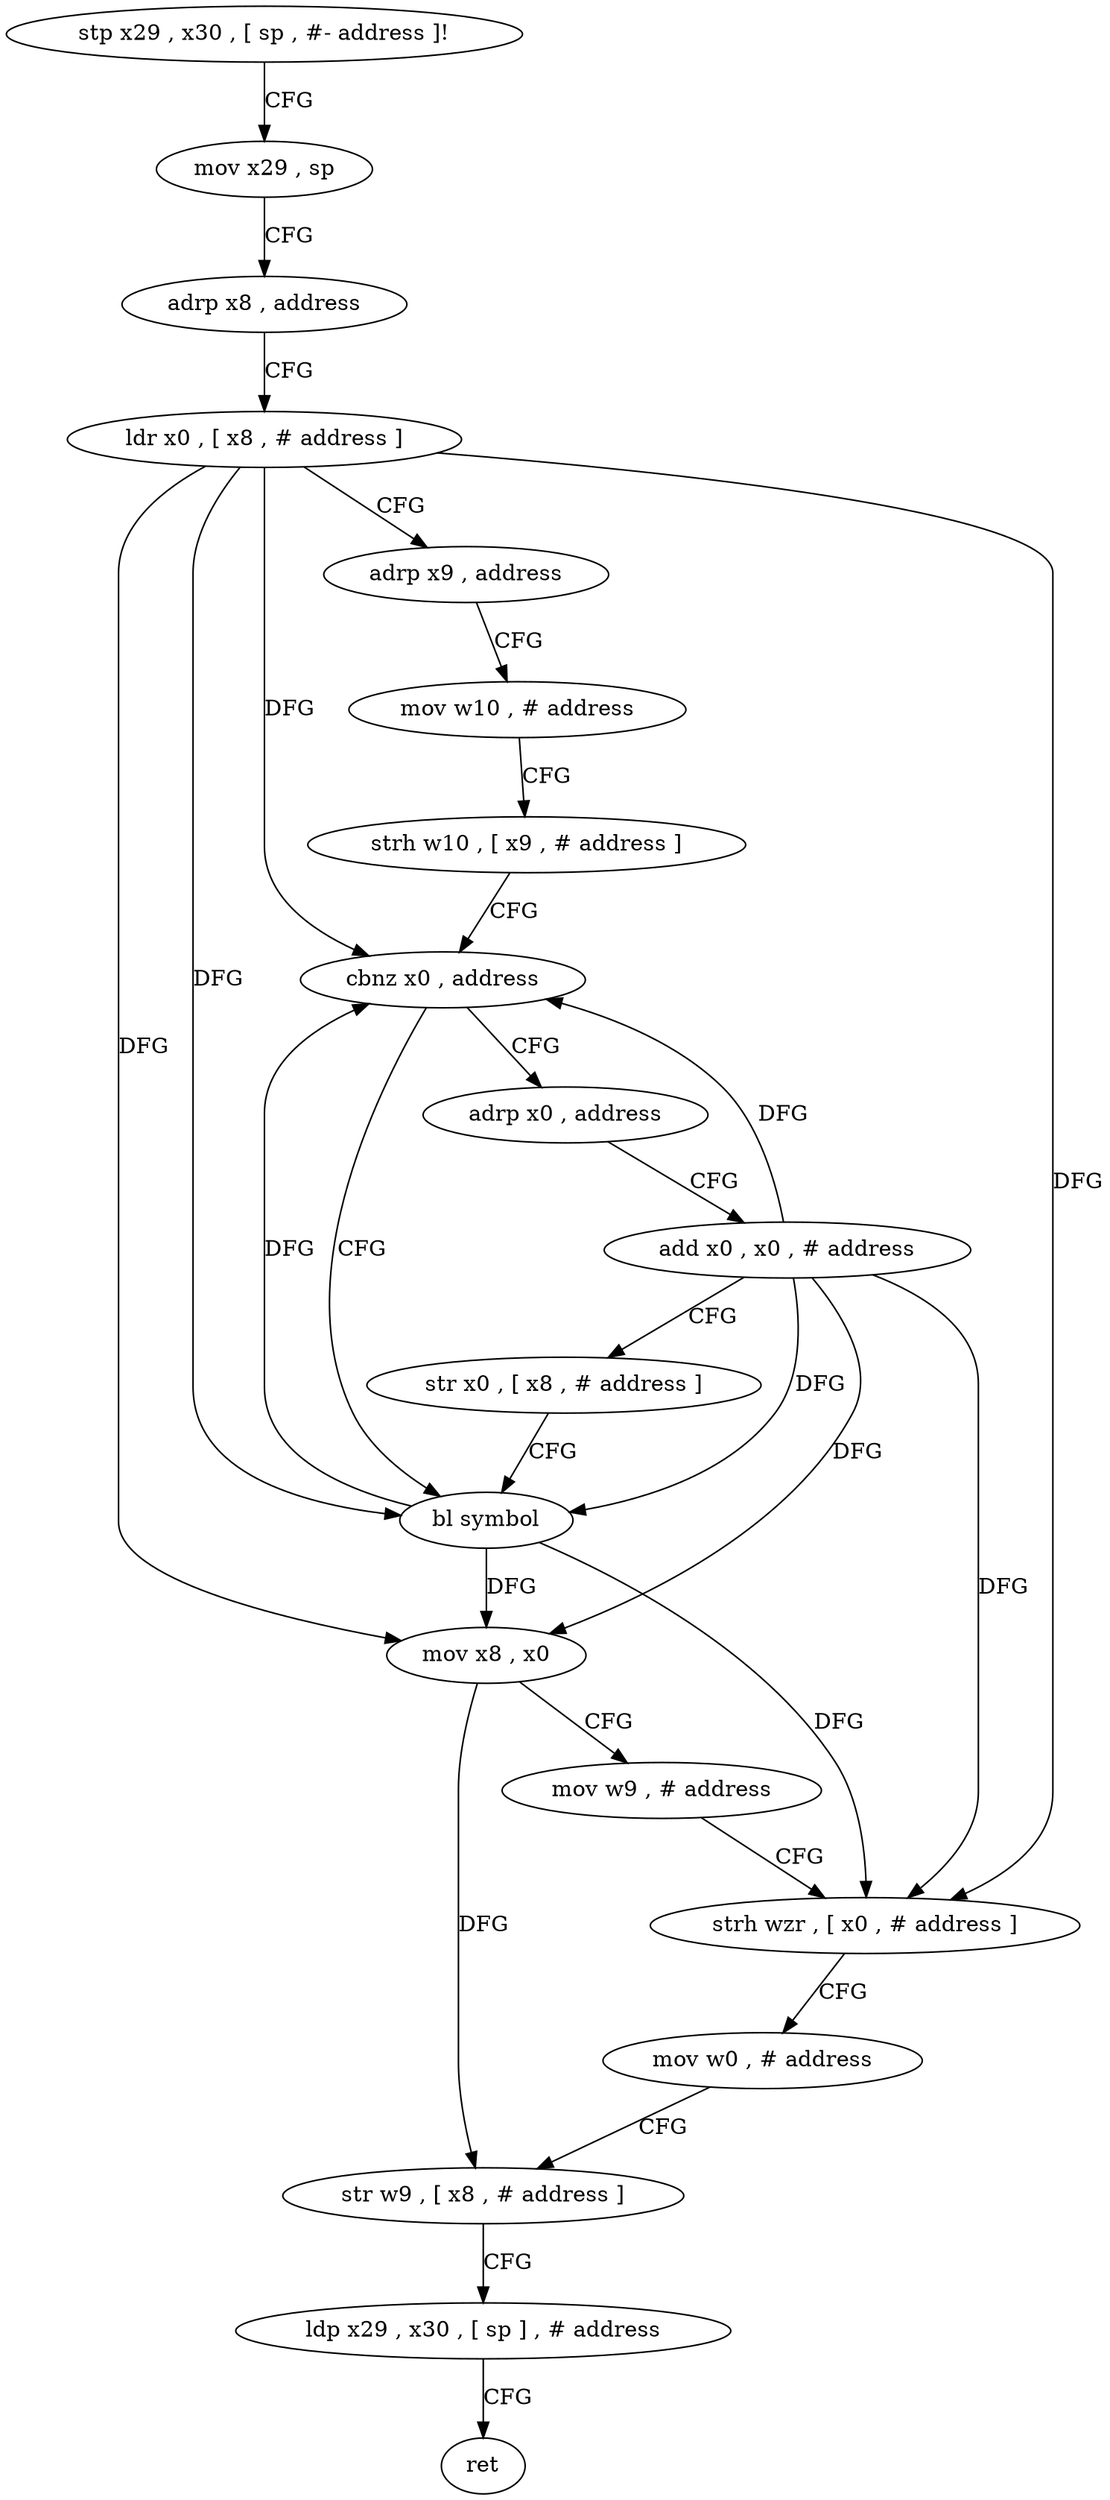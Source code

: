 digraph "func" {
"4247144" [label = "stp x29 , x30 , [ sp , #- address ]!" ]
"4247148" [label = "mov x29 , sp" ]
"4247152" [label = "adrp x8 , address" ]
"4247156" [label = "ldr x0 , [ x8 , # address ]" ]
"4247160" [label = "adrp x9 , address" ]
"4247164" [label = "mov w10 , # address" ]
"4247168" [label = "strh w10 , [ x9 , # address ]" ]
"4247172" [label = "cbnz x0 , address" ]
"4247188" [label = "bl symbol" ]
"4247176" [label = "adrp x0 , address" ]
"4247192" [label = "mov x8 , x0" ]
"4247196" [label = "mov w9 , # address" ]
"4247200" [label = "strh wzr , [ x0 , # address ]" ]
"4247204" [label = "mov w0 , # address" ]
"4247208" [label = "str w9 , [ x8 , # address ]" ]
"4247212" [label = "ldp x29 , x30 , [ sp ] , # address" ]
"4247216" [label = "ret" ]
"4247180" [label = "add x0 , x0 , # address" ]
"4247184" [label = "str x0 , [ x8 , # address ]" ]
"4247144" -> "4247148" [ label = "CFG" ]
"4247148" -> "4247152" [ label = "CFG" ]
"4247152" -> "4247156" [ label = "CFG" ]
"4247156" -> "4247160" [ label = "CFG" ]
"4247156" -> "4247172" [ label = "DFG" ]
"4247156" -> "4247188" [ label = "DFG" ]
"4247156" -> "4247192" [ label = "DFG" ]
"4247156" -> "4247200" [ label = "DFG" ]
"4247160" -> "4247164" [ label = "CFG" ]
"4247164" -> "4247168" [ label = "CFG" ]
"4247168" -> "4247172" [ label = "CFG" ]
"4247172" -> "4247188" [ label = "CFG" ]
"4247172" -> "4247176" [ label = "CFG" ]
"4247188" -> "4247192" [ label = "DFG" ]
"4247188" -> "4247172" [ label = "DFG" ]
"4247188" -> "4247200" [ label = "DFG" ]
"4247176" -> "4247180" [ label = "CFG" ]
"4247192" -> "4247196" [ label = "CFG" ]
"4247192" -> "4247208" [ label = "DFG" ]
"4247196" -> "4247200" [ label = "CFG" ]
"4247200" -> "4247204" [ label = "CFG" ]
"4247204" -> "4247208" [ label = "CFG" ]
"4247208" -> "4247212" [ label = "CFG" ]
"4247212" -> "4247216" [ label = "CFG" ]
"4247180" -> "4247184" [ label = "CFG" ]
"4247180" -> "4247172" [ label = "DFG" ]
"4247180" -> "4247188" [ label = "DFG" ]
"4247180" -> "4247192" [ label = "DFG" ]
"4247180" -> "4247200" [ label = "DFG" ]
"4247184" -> "4247188" [ label = "CFG" ]
}
